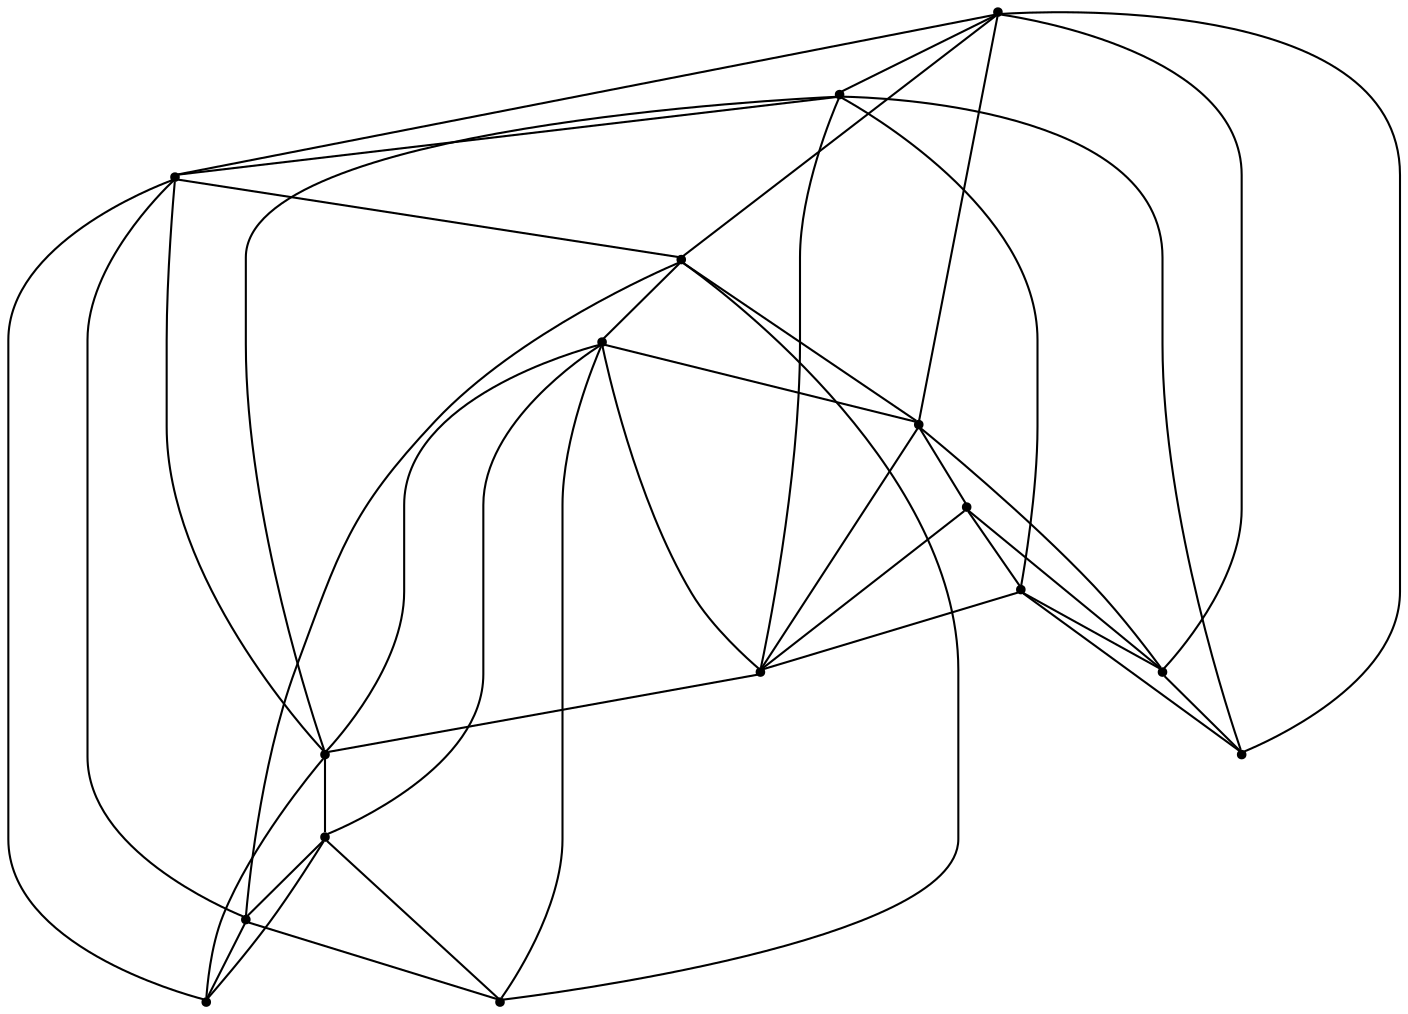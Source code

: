 graph {
  node [shape=point,comment="{\"directed\":false,\"doi\":\"10.1007/3-540-37623-2_9\",\"figure\":\"8 (2)\"}"]

  v0 [pos="1339.6889946532635,379.9622138341268"]
  v1 [pos="1159.4253728384206,411.9039456049603"]
  v2 [pos="1217.9995403953603,469.3425416946413"]
  v3 [pos="1198.6592332171729,452.7873277664186"]
  v4 [pos="1065.0541020723063,709.0914964675906"]
  v5 [pos="1203.2232108768894,432.25389321645116"]
  v6 [pos="1180.723182837537,425.5924781163535"]
  v7 [pos="1153.6654719731093,485.4998191197715"]
  v8 [pos="1169.4335876606456,457.3102235794069"]
  v9 [pos="927.4444387484591,381.4830700556439"]
  v10 [pos="1076.2030808167779,434.5383246739707"]
  v11 [pos="994.8476205635512,464.7912899653118"]
  v12 [pos="1041.567533559423,464.7912899653119"]
  v13 [pos="1076.5239266309272,542.7165269851687"]
  v14 [pos="1041.5675335594228,511.133122444153"]
  v15 [pos="994.8476205635512,511.133122444153"]

  v0 -- v1 [id="-1",pos="1339.6889946532635,379.9622138341268 1159.4253728384206,411.9039456049603 1159.4253728384206,411.9039456049603 1159.4253728384206,411.9039456049603"]
  v9 -- v4 [id="-2",pos="927.4444387484591,381.4830700556439 1065.0541020723063,709.0914964675906 1065.0541020723063,709.0914964675906 1065.0541020723063,709.0914964675906"]
  v9 -- v0 [id="-3",pos="927.4444387484591,381.4830700556439 1339.6889946532635,379.9622138341268 1339.6889946532635,379.9622138341268 1339.6889946532635,379.9622138341268"]
  v9 -- v10 [id="-4",pos="927.4444387484591,381.4830700556439 1076.2030808167779,434.5383246739707 1076.2030808167779,434.5383246739707 1076.2030808167779,434.5383246739707"]
  v15 -- v9 [id="-5",pos="994.8476205635512,511.133122444153 927.4444387484591,381.4830700556439 927.4444387484591,381.4830700556439 927.4444387484591,381.4830700556439"]
  v15 -- v11 [id="-6",pos="994.8476205635512,511.133122444153 994.8476205635512,464.7912899653118 994.8476205635512,464.7912899653118 994.8476205635512,464.7912899653118"]
  v15 -- v14 [id="-7",pos="994.8476205635512,511.133122444153 1041.5675335594228,511.133122444153 1041.5675335594228,511.133122444153 1041.5675335594228,511.133122444153"]
  v11 -- v12 [id="-8",pos="994.8476205635512,464.7912899653118 1041.567533559423,464.7912899653119 1041.567533559423,464.7912899653119 1041.567533559423,464.7912899653119"]
  v11 -- v9 [id="-9",pos="994.8476205635512,464.7912899653118 927.4444387484591,381.4830700556439 927.4444387484591,381.4830700556439 927.4444387484591,381.4830700556439"]
  v12 -- v14 [id="-10",pos="1041.567533559423,464.7912899653119 1041.5675335594228,511.133122444153 1041.5675335594228,511.133122444153 1041.5675335594228,511.133122444153"]
  v12 -- v15 [id="-11",pos="1041.567533559423,464.7912899653119 994.8476205635512,511.133122444153 994.8476205635512,511.133122444153 994.8476205635512,511.133122444153"]
  v4 -- v15 [id="-12",pos="1065.0541020723063,709.0914964675906 994.8476205635512,511.133122444153 994.8476205635512,511.133122444153 994.8476205635512,511.133122444153"]
  v4 -- v14 [id="-13",pos="1065.0541020723063,709.0914964675906 1041.5675335594228,511.133122444153 1041.5675335594228,511.133122444153 1041.5675335594228,511.133122444153"]
  v4 -- v13 [id="-14",pos="1065.0541020723063,709.0914964675906 1076.5239266309272,542.7165269851687 1076.5239266309272,542.7165269851687 1076.5239266309272,542.7165269851687"]
  v4 -- v0 [id="-15",pos="1065.0541020723063,709.0914964675906 1339.6889946532635,379.9622138341268 1339.6889946532635,379.9622138341268 1339.6889946532635,379.9622138341268"]
  v13 -- v7 [id="-16",pos="1076.5239266309272,542.7165269851687 1153.6654719731093,485.4998191197715 1153.6654719731093,485.4998191197715 1153.6654719731093,485.4998191197715"]
  v13 -- v2 [id="-17",pos="1076.5239266309272,542.7165269851687 1217.9995403953603,469.3425416946413 1217.9995403953603,469.3425416946413 1217.9995403953603,469.3425416946413"]
  v13 -- v10 [id="-18",pos="1076.5239266309272,542.7165269851687 1076.2030808167779,434.5383246739707 1076.2030808167779,434.5383246739707 1076.2030808167779,434.5383246739707"]
  v13 -- v14 [id="-19",pos="1076.5239266309272,542.7165269851687 1041.5675335594228,511.133122444153 1041.5675335594228,511.133122444153 1041.5675335594228,511.133122444153"]
  v13 -- v12 [id="-20",pos="1076.5239266309272,542.7165269851687 1041.567533559423,464.7912899653119 1041.567533559423,464.7912899653119 1041.567533559423,464.7912899653119"]
  v10 -- v12 [id="-21",pos="1076.2030808167779,434.5383246739707 1041.567533559423,464.7912899653119 1041.567533559423,464.7912899653119 1041.567533559423,464.7912899653119"]
  v10 -- v11 [id="-22",pos="1076.2030808167779,434.5383246739707 994.8476205635512,464.7912899653118 994.8476205635512,464.7912899653118 994.8476205635512,464.7912899653118"]
  v10 -- v1 [id="-23",pos="1076.2030808167779,434.5383246739707 1159.4253728384206,411.9039456049603 1159.4253728384206,411.9039456049603 1159.4253728384206,411.9039456049603"]
  v2 -- v3 [id="-24",pos="1217.9995403953603,469.3425416946413 1198.6592332171729,452.7873277664186 1198.6592332171729,452.7873277664186 1198.6592332171729,452.7873277664186"]
  v7 -- v2 [id="-25",pos="1153.6654719731093,485.4998191197715 1217.9995403953603,469.3425416946413 1217.9995403953603,469.3425416946413 1217.9995403953603,469.3425416946413"]
  v7 -- v1 [id="-26",pos="1153.6654719731093,485.4998191197715 1159.4253728384206,411.9039456049603 1159.4253728384206,411.9039456049603 1159.4253728384206,411.9039456049603"]
  v7 -- v10 [id="-27",pos="1153.6654719731093,485.4998191197715 1076.2030808167779,434.5383246739707 1076.2030808167779,434.5383246739707 1076.2030808167779,434.5383246739707"]
  v1 -- v6 [id="-28",pos="1159.4253728384206,411.9039456049603 1180.723182837537,425.5924781163535 1180.723182837537,425.5924781163535 1180.723182837537,425.5924781163535"]
  v1 -- v9 [id="-29",pos="1159.4253728384206,411.9039456049603 927.4444387484591,381.4830700556439 927.4444387484591,381.4830700556439 927.4444387484591,381.4830700556439"]
  v8 -- v7 [id="-30",pos="1169.4335876606456,457.3102235794069 1153.6654719731093,485.4998191197715 1153.6654719731093,485.4998191197715 1153.6654719731093,485.4998191197715"]
  v8 -- v1 [id="-32",pos="1169.4335876606456,457.3102235794069 1159.4253728384206,411.9039456049603 1159.4253728384206,411.9039456049603 1159.4253728384206,411.9039456049603"]
  v8 -- v5 [id="-33",pos="1169.4335876606456,457.3102235794069 1203.2232108768894,432.25389321645116 1203.2232108768894,432.25389321645116 1203.2232108768894,432.25389321645116"]
  v6 -- v0 [id="-34",pos="1180.723182837537,425.5924781163535 1339.6889946532635,379.9622138341268 1339.6889946532635,379.9622138341268 1339.6889946532635,379.9622138341268"]
  v3 -- v8 [id="-35",pos="1198.6592332171729,452.7873277664186 1169.4335876606456,457.3102235794069 1169.4335876606456,457.3102235794069 1169.4335876606456,457.3102235794069"]
  v3 -- v7 [id="-36",pos="1198.6592332171729,452.7873277664186 1153.6654719731093,485.4998191197715 1153.6654719731093,485.4998191197715 1153.6654719731093,485.4998191197715"]
  v5 -- v6 [id="-37",pos="1203.2232108768894,432.25389321645116 1180.723182837537,425.5924781163535 1180.723182837537,425.5924781163535 1180.723182837537,425.5924781163535"]
  v5 -- v3 [id="-38",pos="1203.2232108768894,432.25389321645116 1198.6592332171729,452.7873277664186 1198.6592332171729,452.7873277664186 1198.6592332171729,452.7873277664186"]
  v5 -- v0 [id="-39",pos="1203.2232108768894,432.25389321645116 1339.6889946532635,379.9622138341268 1339.6889946532635,379.9622138341268 1339.6889946532635,379.9622138341268"]
  v5 -- v2 [id="-40",pos="1203.2232108768894,432.25389321645116 1217.9995403953603,469.3425416946413 1217.9995403953603,469.3425416946413 1217.9995403953603,469.3425416946413"]
  v2 -- v4 [id="-41",pos="1217.9995403953603,469.3425416946413 1065.0541020723063,709.0914964675906 1065.0541020723063,709.0914964675906 1065.0541020723063,709.0914964675906"]
  v2 -- v0 [id="-42",pos="1217.9995403953603,469.3425416946413 1339.6889946532635,379.9622138341268 1339.6889946532635,379.9622138341268 1339.6889946532635,379.9622138341268"]
  v8 -- v6 [id="-31",pos="1169.4335876606456,457.3102235794069 1180.723182837537,425.5924781163535 1180.723182837537,425.5924781163535 1180.723182837537,425.5924781163535"]
}